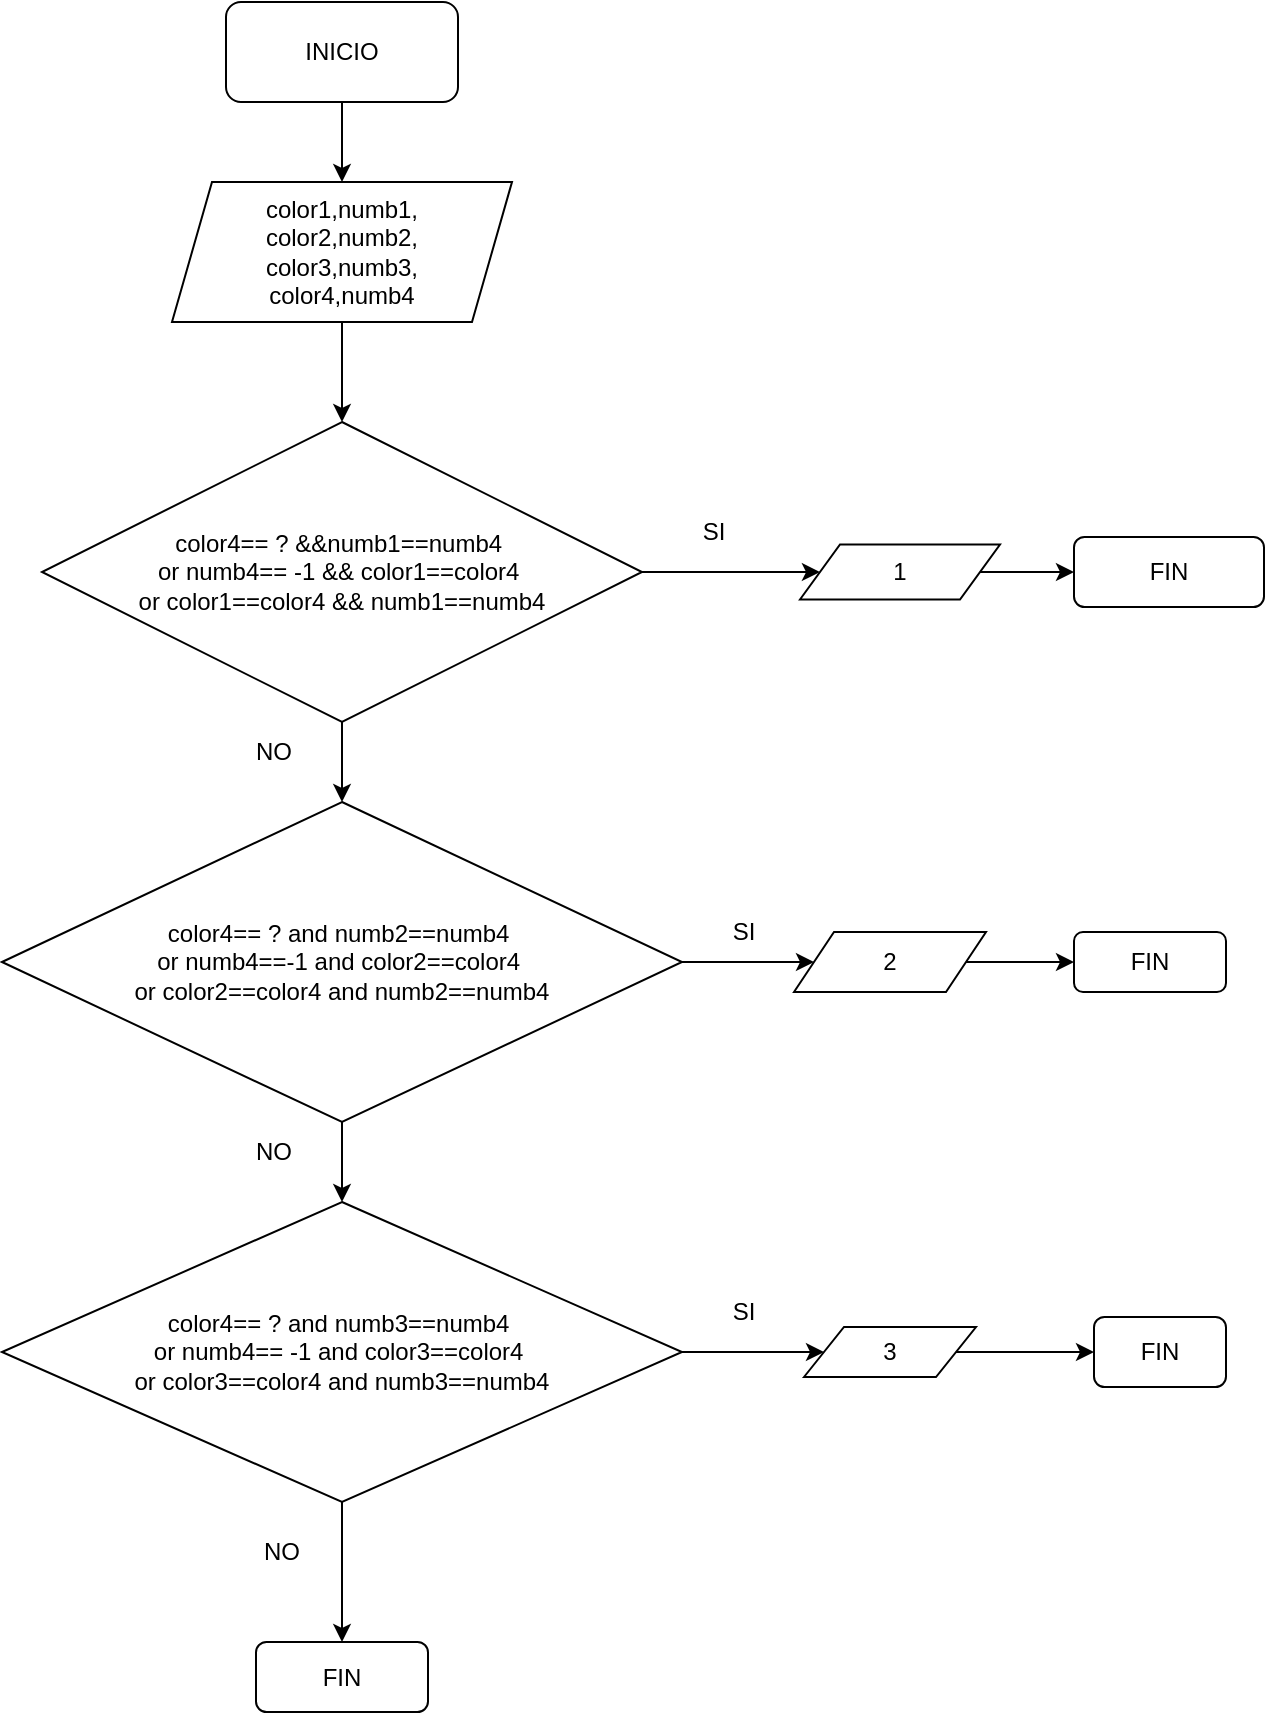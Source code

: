 <mxfile version="24.4.0" type="github">
  <diagram id="TP-dRJwEs9w9jfhz4Gzz" name="EXERCISE-12">
    <mxGraphModel dx="1120" dy="434" grid="1" gridSize="10" guides="1" tooltips="1" connect="1" arrows="1" fold="1" page="1" pageScale="1" pageWidth="827" pageHeight="1169" math="0" shadow="0">
      <root>
        <mxCell id="0" />
        <mxCell id="1" parent="0" />
        <mxCell id="ChcJuI_EEXrW_Jb81HW0-3" value="" style="edgeStyle=orthogonalEdgeStyle;rounded=0;orthogonalLoop=1;jettySize=auto;html=1;" parent="1" source="ChcJuI_EEXrW_Jb81HW0-1" target="ChcJuI_EEXrW_Jb81HW0-2" edge="1">
          <mxGeometry relative="1" as="geometry" />
        </mxCell>
        <mxCell id="ChcJuI_EEXrW_Jb81HW0-1" value="INICIO" style="rounded=1;whiteSpace=wrap;html=1;" parent="1" vertex="1">
          <mxGeometry x="356" y="40" width="116" height="50" as="geometry" />
        </mxCell>
        <mxCell id="ChcJuI_EEXrW_Jb81HW0-7" value="" style="edgeStyle=orthogonalEdgeStyle;rounded=0;orthogonalLoop=1;jettySize=auto;html=1;" parent="1" source="ChcJuI_EEXrW_Jb81HW0-2" target="ChcJuI_EEXrW_Jb81HW0-6" edge="1">
          <mxGeometry relative="1" as="geometry" />
        </mxCell>
        <mxCell id="ChcJuI_EEXrW_Jb81HW0-2" value="&lt;div&gt;color1,numb1,&lt;/div&gt;&lt;div&gt;color2,numb2,&lt;/div&gt;&lt;div&gt;color3,numb3,&lt;/div&gt;&lt;div&gt;color4,numb4&lt;/div&gt;" style="shape=parallelogram;perimeter=parallelogramPerimeter;whiteSpace=wrap;html=1;fixedSize=1;" parent="1" vertex="1">
          <mxGeometry x="329" y="130" width="170" height="70" as="geometry" />
        </mxCell>
        <mxCell id="ChcJuI_EEXrW_Jb81HW0-9" value="" style="edgeStyle=orthogonalEdgeStyle;rounded=0;orthogonalLoop=1;jettySize=auto;html=1;" parent="1" source="ChcJuI_EEXrW_Jb81HW0-6" target="ChcJuI_EEXrW_Jb81HW0-8" edge="1">
          <mxGeometry relative="1" as="geometry" />
        </mxCell>
        <mxCell id="ChcJuI_EEXrW_Jb81HW0-13" value="" style="edgeStyle=orthogonalEdgeStyle;rounded=0;orthogonalLoop=1;jettySize=auto;html=1;" parent="1" source="ChcJuI_EEXrW_Jb81HW0-6" target="ChcJuI_EEXrW_Jb81HW0-12" edge="1">
          <mxGeometry relative="1" as="geometry" />
        </mxCell>
        <mxCell id="ChcJuI_EEXrW_Jb81HW0-6" value="color4== ? &amp;amp;&amp;amp;numb1==numb4&amp;nbsp;&lt;div&gt;or numb4== -1 &amp;amp;&amp;amp; color1==color4&amp;nbsp;&lt;/div&gt;&lt;div&gt;or color1==color4 &amp;amp;&amp;amp; numb1==numb4&lt;/div&gt;" style="rhombus;whiteSpace=wrap;html=1;" parent="1" vertex="1">
          <mxGeometry x="264" y="250" width="300" height="150" as="geometry" />
        </mxCell>
        <mxCell id="ChcJuI_EEXrW_Jb81HW0-11" value="" style="edgeStyle=orthogonalEdgeStyle;rounded=0;orthogonalLoop=1;jettySize=auto;html=1;" parent="1" source="ChcJuI_EEXrW_Jb81HW0-8" target="ChcJuI_EEXrW_Jb81HW0-10" edge="1">
          <mxGeometry relative="1" as="geometry" />
        </mxCell>
        <mxCell id="ChcJuI_EEXrW_Jb81HW0-17" value="" style="edgeStyle=orthogonalEdgeStyle;rounded=0;orthogonalLoop=1;jettySize=auto;html=1;" parent="1" source="ChcJuI_EEXrW_Jb81HW0-8" target="ChcJuI_EEXrW_Jb81HW0-16" edge="1">
          <mxGeometry relative="1" as="geometry" />
        </mxCell>
        <mxCell id="ChcJuI_EEXrW_Jb81HW0-8" value="color4== ? and numb2==numb4&amp;nbsp;&lt;div&gt;or numb4==-1 and color2==color4&amp;nbsp;&lt;/div&gt;&lt;div&gt;or color2==color4 and numb2==numb4&lt;/div&gt;" style="rhombus;whiteSpace=wrap;html=1;" parent="1" vertex="1">
          <mxGeometry x="244" y="440" width="340" height="160" as="geometry" />
        </mxCell>
        <mxCell id="ChcJuI_EEXrW_Jb81HW0-21" value="" style="edgeStyle=orthogonalEdgeStyle;rounded=0;orthogonalLoop=1;jettySize=auto;html=1;" parent="1" source="ChcJuI_EEXrW_Jb81HW0-10" target="ChcJuI_EEXrW_Jb81HW0-20" edge="1">
          <mxGeometry relative="1" as="geometry" />
        </mxCell>
        <mxCell id="ChcJuI_EEXrW_Jb81HW0-25" value="" style="edgeStyle=orthogonalEdgeStyle;rounded=0;orthogonalLoop=1;jettySize=auto;html=1;" parent="1" source="ChcJuI_EEXrW_Jb81HW0-10" target="ChcJuI_EEXrW_Jb81HW0-24" edge="1">
          <mxGeometry relative="1" as="geometry" />
        </mxCell>
        <mxCell id="ChcJuI_EEXrW_Jb81HW0-10" value="color4== ? and numb3==numb4&amp;nbsp;&lt;div&gt;or numb4== -1 and color3==color4&amp;nbsp;&lt;/div&gt;&lt;div&gt;or color3==color4 and numb3==numb4&lt;/div&gt;" style="rhombus;whiteSpace=wrap;html=1;" parent="1" vertex="1">
          <mxGeometry x="244" y="640" width="340" height="150" as="geometry" />
        </mxCell>
        <mxCell id="ChcJuI_EEXrW_Jb81HW0-15" value="" style="edgeStyle=orthogonalEdgeStyle;rounded=0;orthogonalLoop=1;jettySize=auto;html=1;" parent="1" source="ChcJuI_EEXrW_Jb81HW0-12" target="ChcJuI_EEXrW_Jb81HW0-14" edge="1">
          <mxGeometry relative="1" as="geometry" />
        </mxCell>
        <mxCell id="ChcJuI_EEXrW_Jb81HW0-12" value="1" style="shape=parallelogram;perimeter=parallelogramPerimeter;whiteSpace=wrap;html=1;fixedSize=1;" parent="1" vertex="1">
          <mxGeometry x="643" y="311.25" width="100" height="27.5" as="geometry" />
        </mxCell>
        <mxCell id="ChcJuI_EEXrW_Jb81HW0-14" value="FIN" style="rounded=1;whiteSpace=wrap;html=1;" parent="1" vertex="1">
          <mxGeometry x="780" y="307.5" width="95" height="35" as="geometry" />
        </mxCell>
        <mxCell id="ChcJuI_EEXrW_Jb81HW0-19" value="" style="edgeStyle=orthogonalEdgeStyle;rounded=0;orthogonalLoop=1;jettySize=auto;html=1;" parent="1" source="ChcJuI_EEXrW_Jb81HW0-16" target="ChcJuI_EEXrW_Jb81HW0-18" edge="1">
          <mxGeometry relative="1" as="geometry" />
        </mxCell>
        <mxCell id="ChcJuI_EEXrW_Jb81HW0-16" value="2" style="shape=parallelogram;perimeter=parallelogramPerimeter;whiteSpace=wrap;html=1;fixedSize=1;" parent="1" vertex="1">
          <mxGeometry x="640" y="505" width="96" height="30" as="geometry" />
        </mxCell>
        <mxCell id="ChcJuI_EEXrW_Jb81HW0-18" value="FIN" style="rounded=1;whiteSpace=wrap;html=1;" parent="1" vertex="1">
          <mxGeometry x="780" y="505" width="76" height="30" as="geometry" />
        </mxCell>
        <mxCell id="ChcJuI_EEXrW_Jb81HW0-23" value="" style="edgeStyle=orthogonalEdgeStyle;rounded=0;orthogonalLoop=1;jettySize=auto;html=1;" parent="1" source="ChcJuI_EEXrW_Jb81HW0-20" target="ChcJuI_EEXrW_Jb81HW0-22" edge="1">
          <mxGeometry relative="1" as="geometry" />
        </mxCell>
        <mxCell id="ChcJuI_EEXrW_Jb81HW0-20" value="3" style="shape=parallelogram;perimeter=parallelogramPerimeter;whiteSpace=wrap;html=1;fixedSize=1;" parent="1" vertex="1">
          <mxGeometry x="645" y="702.5" width="86" height="25" as="geometry" />
        </mxCell>
        <mxCell id="ChcJuI_EEXrW_Jb81HW0-22" value="FIN" style="rounded=1;whiteSpace=wrap;html=1;" parent="1" vertex="1">
          <mxGeometry x="790" y="697.5" width="66" height="35" as="geometry" />
        </mxCell>
        <mxCell id="ChcJuI_EEXrW_Jb81HW0-24" value="FIN" style="rounded=1;whiteSpace=wrap;html=1;" parent="1" vertex="1">
          <mxGeometry x="371" y="860" width="86" height="35" as="geometry" />
        </mxCell>
        <mxCell id="ChcJuI_EEXrW_Jb81HW0-26" value="SI" style="text;strokeColor=none;align=center;fillColor=none;html=1;verticalAlign=middle;whiteSpace=wrap;rounded=0;" parent="1" vertex="1">
          <mxGeometry x="570" y="290" width="60" height="30" as="geometry" />
        </mxCell>
        <mxCell id="ChcJuI_EEXrW_Jb81HW0-27" value="SI" style="text;strokeColor=none;align=center;fillColor=none;html=1;verticalAlign=middle;whiteSpace=wrap;rounded=0;" parent="1" vertex="1">
          <mxGeometry x="585" y="490" width="60" height="30" as="geometry" />
        </mxCell>
        <mxCell id="ChcJuI_EEXrW_Jb81HW0-28" value="SI" style="text;strokeColor=none;align=center;fillColor=none;html=1;verticalAlign=middle;whiteSpace=wrap;rounded=0;" parent="1" vertex="1">
          <mxGeometry x="585" y="680" width="60" height="30" as="geometry" />
        </mxCell>
        <mxCell id="ChcJuI_EEXrW_Jb81HW0-29" value="NO" style="text;strokeColor=none;align=center;fillColor=none;html=1;verticalAlign=middle;whiteSpace=wrap;rounded=0;" parent="1" vertex="1">
          <mxGeometry x="350" y="400" width="60" height="30" as="geometry" />
        </mxCell>
        <mxCell id="ChcJuI_EEXrW_Jb81HW0-30" value="NO" style="text;strokeColor=none;align=center;fillColor=none;html=1;verticalAlign=middle;whiteSpace=wrap;rounded=0;" parent="1" vertex="1">
          <mxGeometry x="350" y="600" width="60" height="30" as="geometry" />
        </mxCell>
        <mxCell id="ChcJuI_EEXrW_Jb81HW0-31" value="NO" style="text;strokeColor=none;align=center;fillColor=none;html=1;verticalAlign=middle;whiteSpace=wrap;rounded=0;" parent="1" vertex="1">
          <mxGeometry x="354" y="800" width="60" height="30" as="geometry" />
        </mxCell>
      </root>
    </mxGraphModel>
  </diagram>
</mxfile>
